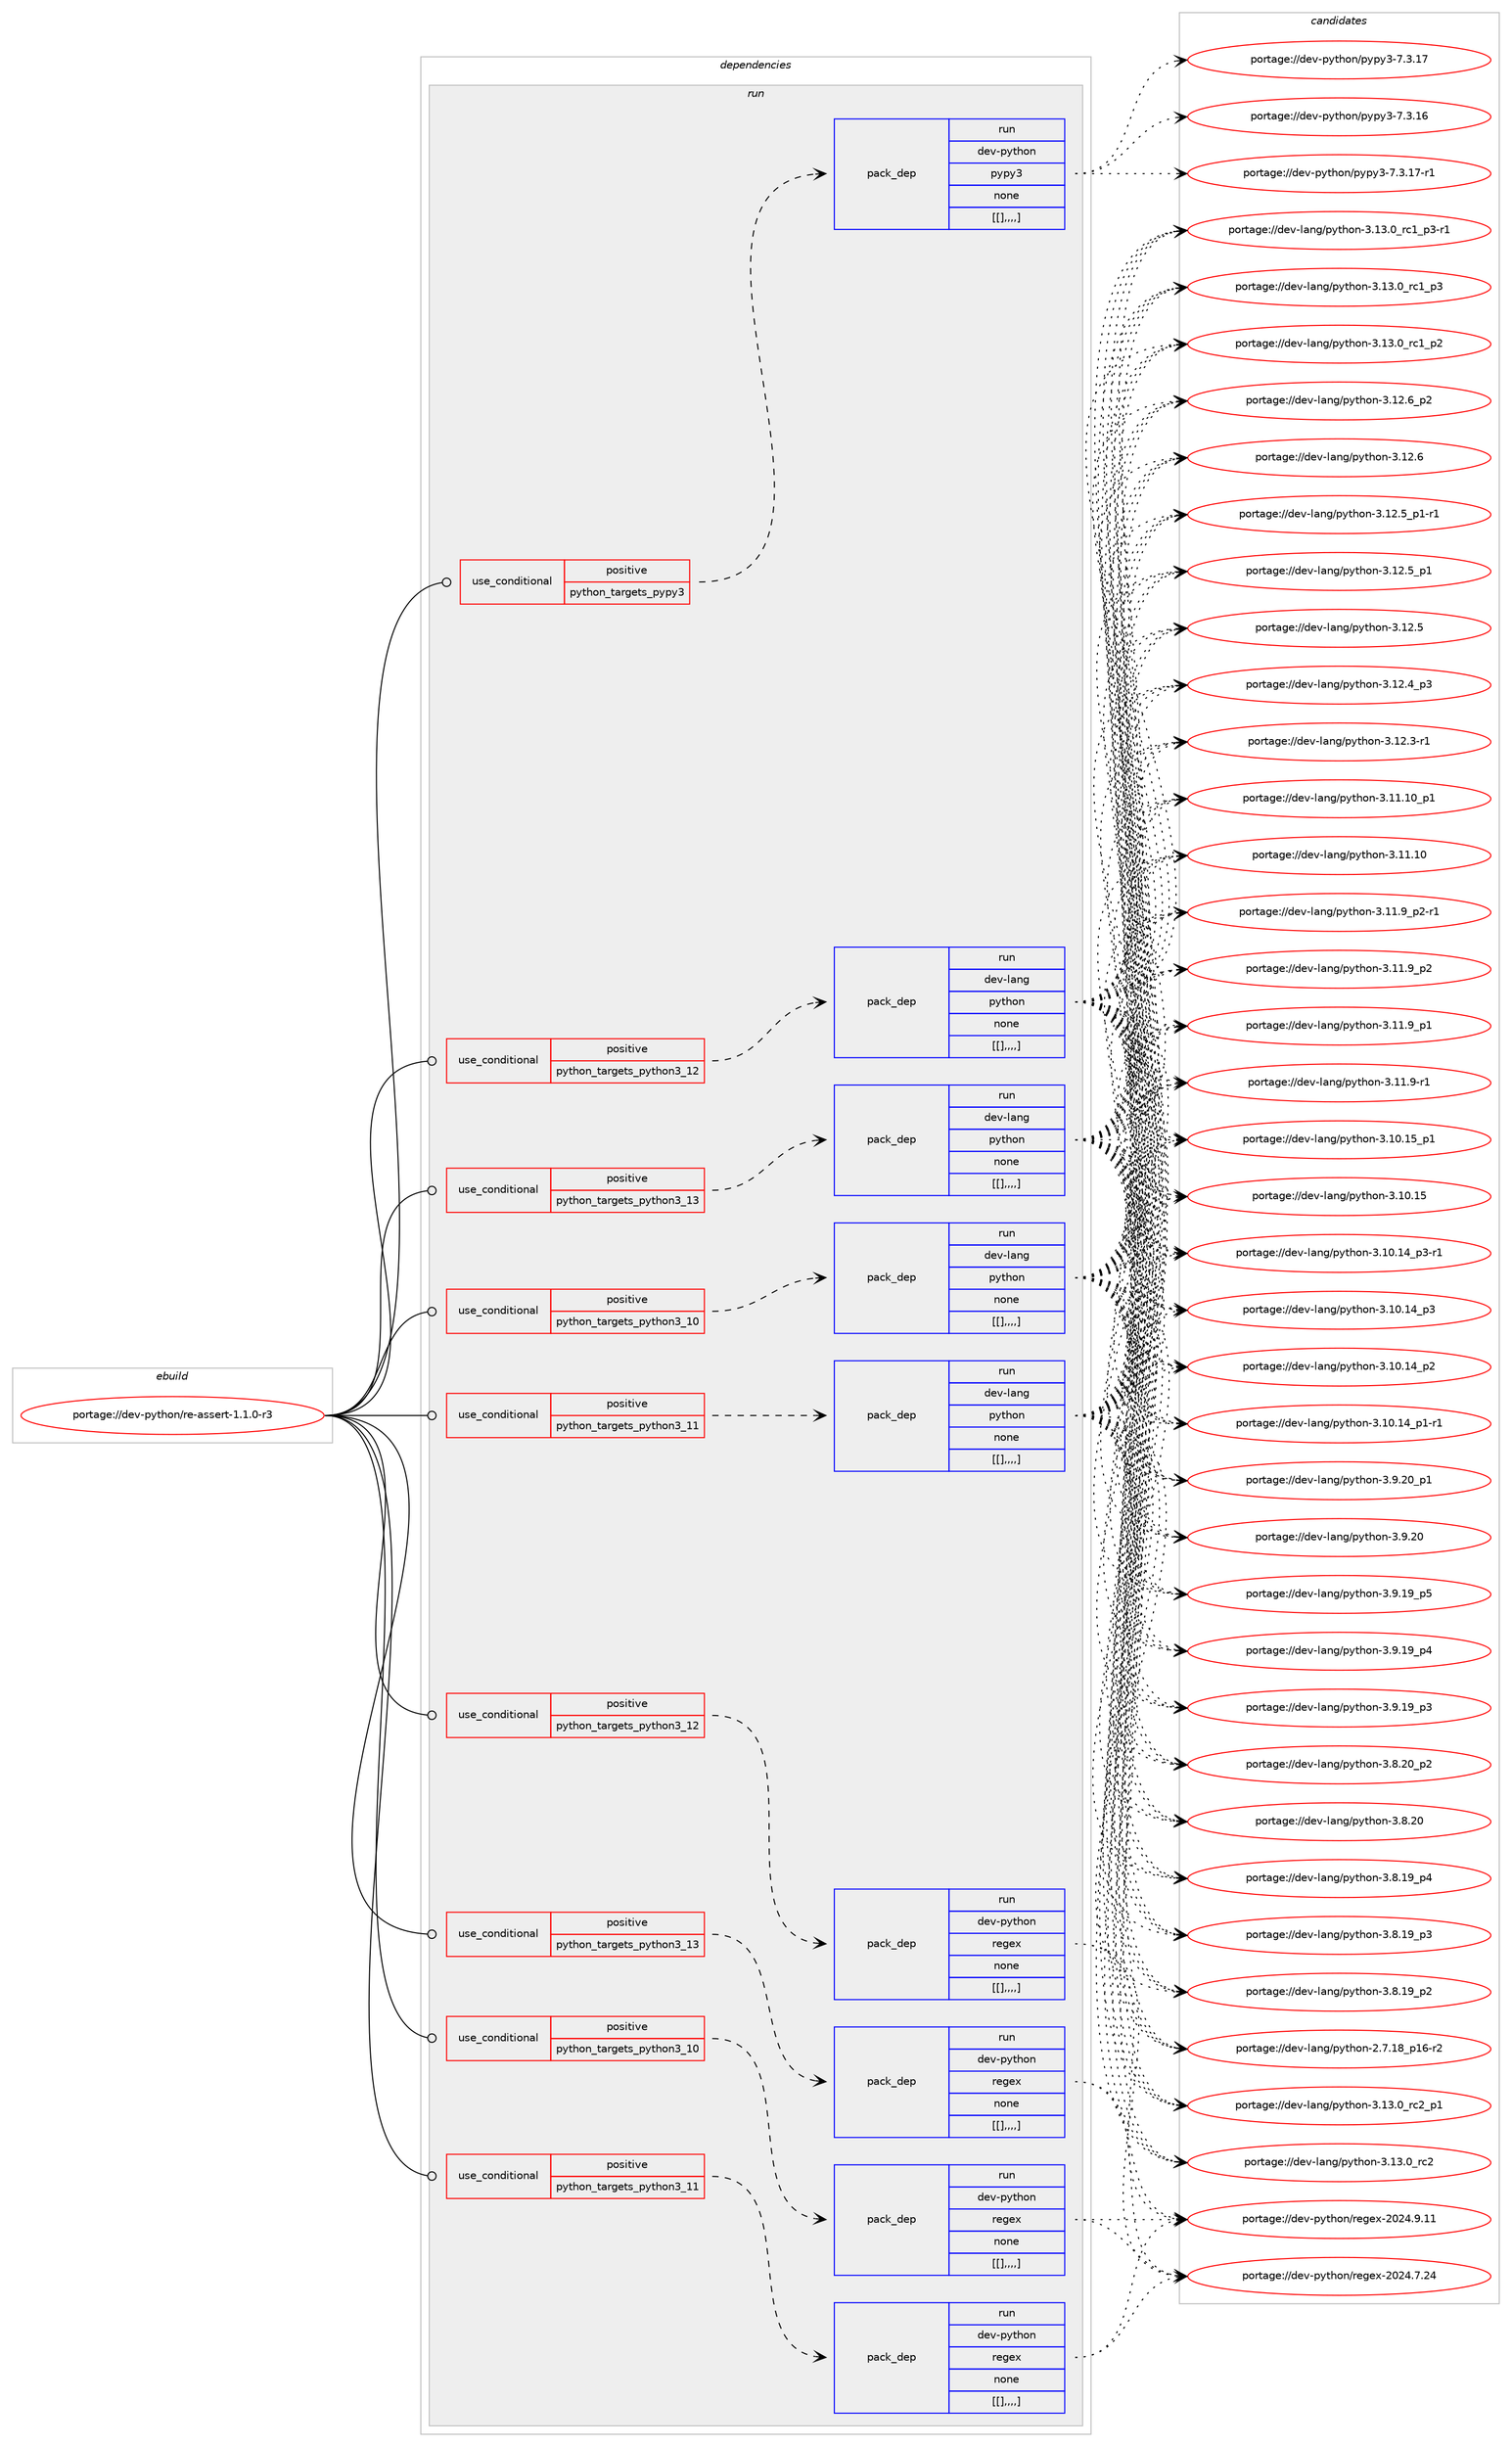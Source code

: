 digraph prolog {

# *************
# Graph options
# *************

newrank=true;
concentrate=true;
compound=true;
graph [rankdir=LR,fontname=Helvetica,fontsize=10,ranksep=1.5];#, ranksep=2.5, nodesep=0.2];
edge  [arrowhead=vee];
node  [fontname=Helvetica,fontsize=10];

# **********
# The ebuild
# **********

subgraph cluster_leftcol {
color=gray;
label=<<i>ebuild</i>>;
id [label="portage://dev-python/re-assert-1.1.0-r3", color=red, width=4, href="../dev-python/re-assert-1.1.0-r3.svg"];
}

# ****************
# The dependencies
# ****************

subgraph cluster_midcol {
color=gray;
label=<<i>dependencies</i>>;
subgraph cluster_compile {
fillcolor="#eeeeee";
style=filled;
label=<<i>compile</i>>;
}
subgraph cluster_compileandrun {
fillcolor="#eeeeee";
style=filled;
label=<<i>compile and run</i>>;
}
subgraph cluster_run {
fillcolor="#eeeeee";
style=filled;
label=<<i>run</i>>;
subgraph cond40530 {
dependency164760 [label=<<TABLE BORDER="0" CELLBORDER="1" CELLSPACING="0" CELLPADDING="4"><TR><TD ROWSPAN="3" CELLPADDING="10">use_conditional</TD></TR><TR><TD>positive</TD></TR><TR><TD>python_targets_pypy3</TD></TR></TABLE>>, shape=none, color=red];
subgraph pack122972 {
dependency164761 [label=<<TABLE BORDER="0" CELLBORDER="1" CELLSPACING="0" CELLPADDING="4" WIDTH="220"><TR><TD ROWSPAN="6" CELLPADDING="30">pack_dep</TD></TR><TR><TD WIDTH="110">run</TD></TR><TR><TD>dev-python</TD></TR><TR><TD>pypy3</TD></TR><TR><TD>none</TD></TR><TR><TD>[[],,,,]</TD></TR></TABLE>>, shape=none, color=blue];
}
dependency164760:e -> dependency164761:w [weight=20,style="dashed",arrowhead="vee"];
}
id:e -> dependency164760:w [weight=20,style="solid",arrowhead="odot"];
subgraph cond40531 {
dependency164762 [label=<<TABLE BORDER="0" CELLBORDER="1" CELLSPACING="0" CELLPADDING="4"><TR><TD ROWSPAN="3" CELLPADDING="10">use_conditional</TD></TR><TR><TD>positive</TD></TR><TR><TD>python_targets_python3_10</TD></TR></TABLE>>, shape=none, color=red];
subgraph pack122973 {
dependency164763 [label=<<TABLE BORDER="0" CELLBORDER="1" CELLSPACING="0" CELLPADDING="4" WIDTH="220"><TR><TD ROWSPAN="6" CELLPADDING="30">pack_dep</TD></TR><TR><TD WIDTH="110">run</TD></TR><TR><TD>dev-lang</TD></TR><TR><TD>python</TD></TR><TR><TD>none</TD></TR><TR><TD>[[],,,,]</TD></TR></TABLE>>, shape=none, color=blue];
}
dependency164762:e -> dependency164763:w [weight=20,style="dashed",arrowhead="vee"];
}
id:e -> dependency164762:w [weight=20,style="solid",arrowhead="odot"];
subgraph cond40532 {
dependency164764 [label=<<TABLE BORDER="0" CELLBORDER="1" CELLSPACING="0" CELLPADDING="4"><TR><TD ROWSPAN="3" CELLPADDING="10">use_conditional</TD></TR><TR><TD>positive</TD></TR><TR><TD>python_targets_python3_10</TD></TR></TABLE>>, shape=none, color=red];
subgraph pack122974 {
dependency164765 [label=<<TABLE BORDER="0" CELLBORDER="1" CELLSPACING="0" CELLPADDING="4" WIDTH="220"><TR><TD ROWSPAN="6" CELLPADDING="30">pack_dep</TD></TR><TR><TD WIDTH="110">run</TD></TR><TR><TD>dev-python</TD></TR><TR><TD>regex</TD></TR><TR><TD>none</TD></TR><TR><TD>[[],,,,]</TD></TR></TABLE>>, shape=none, color=blue];
}
dependency164764:e -> dependency164765:w [weight=20,style="dashed",arrowhead="vee"];
}
id:e -> dependency164764:w [weight=20,style="solid",arrowhead="odot"];
subgraph cond40533 {
dependency164766 [label=<<TABLE BORDER="0" CELLBORDER="1" CELLSPACING="0" CELLPADDING="4"><TR><TD ROWSPAN="3" CELLPADDING="10">use_conditional</TD></TR><TR><TD>positive</TD></TR><TR><TD>python_targets_python3_11</TD></TR></TABLE>>, shape=none, color=red];
subgraph pack122975 {
dependency164767 [label=<<TABLE BORDER="0" CELLBORDER="1" CELLSPACING="0" CELLPADDING="4" WIDTH="220"><TR><TD ROWSPAN="6" CELLPADDING="30">pack_dep</TD></TR><TR><TD WIDTH="110">run</TD></TR><TR><TD>dev-lang</TD></TR><TR><TD>python</TD></TR><TR><TD>none</TD></TR><TR><TD>[[],,,,]</TD></TR></TABLE>>, shape=none, color=blue];
}
dependency164766:e -> dependency164767:w [weight=20,style="dashed",arrowhead="vee"];
}
id:e -> dependency164766:w [weight=20,style="solid",arrowhead="odot"];
subgraph cond40534 {
dependency164768 [label=<<TABLE BORDER="0" CELLBORDER="1" CELLSPACING="0" CELLPADDING="4"><TR><TD ROWSPAN="3" CELLPADDING="10">use_conditional</TD></TR><TR><TD>positive</TD></TR><TR><TD>python_targets_python3_11</TD></TR></TABLE>>, shape=none, color=red];
subgraph pack122976 {
dependency164769 [label=<<TABLE BORDER="0" CELLBORDER="1" CELLSPACING="0" CELLPADDING="4" WIDTH="220"><TR><TD ROWSPAN="6" CELLPADDING="30">pack_dep</TD></TR><TR><TD WIDTH="110">run</TD></TR><TR><TD>dev-python</TD></TR><TR><TD>regex</TD></TR><TR><TD>none</TD></TR><TR><TD>[[],,,,]</TD></TR></TABLE>>, shape=none, color=blue];
}
dependency164768:e -> dependency164769:w [weight=20,style="dashed",arrowhead="vee"];
}
id:e -> dependency164768:w [weight=20,style="solid",arrowhead="odot"];
subgraph cond40535 {
dependency164770 [label=<<TABLE BORDER="0" CELLBORDER="1" CELLSPACING="0" CELLPADDING="4"><TR><TD ROWSPAN="3" CELLPADDING="10">use_conditional</TD></TR><TR><TD>positive</TD></TR><TR><TD>python_targets_python3_12</TD></TR></TABLE>>, shape=none, color=red];
subgraph pack122977 {
dependency164771 [label=<<TABLE BORDER="0" CELLBORDER="1" CELLSPACING="0" CELLPADDING="4" WIDTH="220"><TR><TD ROWSPAN="6" CELLPADDING="30">pack_dep</TD></TR><TR><TD WIDTH="110">run</TD></TR><TR><TD>dev-lang</TD></TR><TR><TD>python</TD></TR><TR><TD>none</TD></TR><TR><TD>[[],,,,]</TD></TR></TABLE>>, shape=none, color=blue];
}
dependency164770:e -> dependency164771:w [weight=20,style="dashed",arrowhead="vee"];
}
id:e -> dependency164770:w [weight=20,style="solid",arrowhead="odot"];
subgraph cond40536 {
dependency164772 [label=<<TABLE BORDER="0" CELLBORDER="1" CELLSPACING="0" CELLPADDING="4"><TR><TD ROWSPAN="3" CELLPADDING="10">use_conditional</TD></TR><TR><TD>positive</TD></TR><TR><TD>python_targets_python3_12</TD></TR></TABLE>>, shape=none, color=red];
subgraph pack122978 {
dependency164773 [label=<<TABLE BORDER="0" CELLBORDER="1" CELLSPACING="0" CELLPADDING="4" WIDTH="220"><TR><TD ROWSPAN="6" CELLPADDING="30">pack_dep</TD></TR><TR><TD WIDTH="110">run</TD></TR><TR><TD>dev-python</TD></TR><TR><TD>regex</TD></TR><TR><TD>none</TD></TR><TR><TD>[[],,,,]</TD></TR></TABLE>>, shape=none, color=blue];
}
dependency164772:e -> dependency164773:w [weight=20,style="dashed",arrowhead="vee"];
}
id:e -> dependency164772:w [weight=20,style="solid",arrowhead="odot"];
subgraph cond40537 {
dependency164774 [label=<<TABLE BORDER="0" CELLBORDER="1" CELLSPACING="0" CELLPADDING="4"><TR><TD ROWSPAN="3" CELLPADDING="10">use_conditional</TD></TR><TR><TD>positive</TD></TR><TR><TD>python_targets_python3_13</TD></TR></TABLE>>, shape=none, color=red];
subgraph pack122979 {
dependency164775 [label=<<TABLE BORDER="0" CELLBORDER="1" CELLSPACING="0" CELLPADDING="4" WIDTH="220"><TR><TD ROWSPAN="6" CELLPADDING="30">pack_dep</TD></TR><TR><TD WIDTH="110">run</TD></TR><TR><TD>dev-lang</TD></TR><TR><TD>python</TD></TR><TR><TD>none</TD></TR><TR><TD>[[],,,,]</TD></TR></TABLE>>, shape=none, color=blue];
}
dependency164774:e -> dependency164775:w [weight=20,style="dashed",arrowhead="vee"];
}
id:e -> dependency164774:w [weight=20,style="solid",arrowhead="odot"];
subgraph cond40538 {
dependency164776 [label=<<TABLE BORDER="0" CELLBORDER="1" CELLSPACING="0" CELLPADDING="4"><TR><TD ROWSPAN="3" CELLPADDING="10">use_conditional</TD></TR><TR><TD>positive</TD></TR><TR><TD>python_targets_python3_13</TD></TR></TABLE>>, shape=none, color=red];
subgraph pack122980 {
dependency164777 [label=<<TABLE BORDER="0" CELLBORDER="1" CELLSPACING="0" CELLPADDING="4" WIDTH="220"><TR><TD ROWSPAN="6" CELLPADDING="30">pack_dep</TD></TR><TR><TD WIDTH="110">run</TD></TR><TR><TD>dev-python</TD></TR><TR><TD>regex</TD></TR><TR><TD>none</TD></TR><TR><TD>[[],,,,]</TD></TR></TABLE>>, shape=none, color=blue];
}
dependency164776:e -> dependency164777:w [weight=20,style="dashed",arrowhead="vee"];
}
id:e -> dependency164776:w [weight=20,style="solid",arrowhead="odot"];
}
}

# **************
# The candidates
# **************

subgraph cluster_choices {
rank=same;
color=gray;
label=<<i>candidates</i>>;

subgraph choice122972 {
color=black;
nodesep=1;
choice100101118451121211161041111104711212111212151455546514649554511449 [label="portage://dev-python/pypy3-7.3.17-r1", color=red, width=4,href="../dev-python/pypy3-7.3.17-r1.svg"];
choice10010111845112121116104111110471121211121215145554651464955 [label="portage://dev-python/pypy3-7.3.17", color=red, width=4,href="../dev-python/pypy3-7.3.17.svg"];
choice10010111845112121116104111110471121211121215145554651464954 [label="portage://dev-python/pypy3-7.3.16", color=red, width=4,href="../dev-python/pypy3-7.3.16.svg"];
dependency164761:e -> choice100101118451121211161041111104711212111212151455546514649554511449:w [style=dotted,weight="100"];
dependency164761:e -> choice10010111845112121116104111110471121211121215145554651464955:w [style=dotted,weight="100"];
dependency164761:e -> choice10010111845112121116104111110471121211121215145554651464954:w [style=dotted,weight="100"];
}
subgraph choice122973 {
color=black;
nodesep=1;
choice100101118451089711010347112121116104111110455146495146489511499509511249 [label="portage://dev-lang/python-3.13.0_rc2_p1", color=red, width=4,href="../dev-lang/python-3.13.0_rc2_p1.svg"];
choice10010111845108971101034711212111610411111045514649514648951149950 [label="portage://dev-lang/python-3.13.0_rc2", color=red, width=4,href="../dev-lang/python-3.13.0_rc2.svg"];
choice1001011184510897110103471121211161041111104551464951464895114994995112514511449 [label="portage://dev-lang/python-3.13.0_rc1_p3-r1", color=red, width=4,href="../dev-lang/python-3.13.0_rc1_p3-r1.svg"];
choice100101118451089711010347112121116104111110455146495146489511499499511251 [label="portage://dev-lang/python-3.13.0_rc1_p3", color=red, width=4,href="../dev-lang/python-3.13.0_rc1_p3.svg"];
choice100101118451089711010347112121116104111110455146495146489511499499511250 [label="portage://dev-lang/python-3.13.0_rc1_p2", color=red, width=4,href="../dev-lang/python-3.13.0_rc1_p2.svg"];
choice100101118451089711010347112121116104111110455146495046549511250 [label="portage://dev-lang/python-3.12.6_p2", color=red, width=4,href="../dev-lang/python-3.12.6_p2.svg"];
choice10010111845108971101034711212111610411111045514649504654 [label="portage://dev-lang/python-3.12.6", color=red, width=4,href="../dev-lang/python-3.12.6.svg"];
choice1001011184510897110103471121211161041111104551464950465395112494511449 [label="portage://dev-lang/python-3.12.5_p1-r1", color=red, width=4,href="../dev-lang/python-3.12.5_p1-r1.svg"];
choice100101118451089711010347112121116104111110455146495046539511249 [label="portage://dev-lang/python-3.12.5_p1", color=red, width=4,href="../dev-lang/python-3.12.5_p1.svg"];
choice10010111845108971101034711212111610411111045514649504653 [label="portage://dev-lang/python-3.12.5", color=red, width=4,href="../dev-lang/python-3.12.5.svg"];
choice100101118451089711010347112121116104111110455146495046529511251 [label="portage://dev-lang/python-3.12.4_p3", color=red, width=4,href="../dev-lang/python-3.12.4_p3.svg"];
choice100101118451089711010347112121116104111110455146495046514511449 [label="portage://dev-lang/python-3.12.3-r1", color=red, width=4,href="../dev-lang/python-3.12.3-r1.svg"];
choice10010111845108971101034711212111610411111045514649494649489511249 [label="portage://dev-lang/python-3.11.10_p1", color=red, width=4,href="../dev-lang/python-3.11.10_p1.svg"];
choice1001011184510897110103471121211161041111104551464949464948 [label="portage://dev-lang/python-3.11.10", color=red, width=4,href="../dev-lang/python-3.11.10.svg"];
choice1001011184510897110103471121211161041111104551464949465795112504511449 [label="portage://dev-lang/python-3.11.9_p2-r1", color=red, width=4,href="../dev-lang/python-3.11.9_p2-r1.svg"];
choice100101118451089711010347112121116104111110455146494946579511250 [label="portage://dev-lang/python-3.11.9_p2", color=red, width=4,href="../dev-lang/python-3.11.9_p2.svg"];
choice100101118451089711010347112121116104111110455146494946579511249 [label="portage://dev-lang/python-3.11.9_p1", color=red, width=4,href="../dev-lang/python-3.11.9_p1.svg"];
choice100101118451089711010347112121116104111110455146494946574511449 [label="portage://dev-lang/python-3.11.9-r1", color=red, width=4,href="../dev-lang/python-3.11.9-r1.svg"];
choice10010111845108971101034711212111610411111045514649484649539511249 [label="portage://dev-lang/python-3.10.15_p1", color=red, width=4,href="../dev-lang/python-3.10.15_p1.svg"];
choice1001011184510897110103471121211161041111104551464948464953 [label="portage://dev-lang/python-3.10.15", color=red, width=4,href="../dev-lang/python-3.10.15.svg"];
choice100101118451089711010347112121116104111110455146494846495295112514511449 [label="portage://dev-lang/python-3.10.14_p3-r1", color=red, width=4,href="../dev-lang/python-3.10.14_p3-r1.svg"];
choice10010111845108971101034711212111610411111045514649484649529511251 [label="portage://dev-lang/python-3.10.14_p3", color=red, width=4,href="../dev-lang/python-3.10.14_p3.svg"];
choice10010111845108971101034711212111610411111045514649484649529511250 [label="portage://dev-lang/python-3.10.14_p2", color=red, width=4,href="../dev-lang/python-3.10.14_p2.svg"];
choice100101118451089711010347112121116104111110455146494846495295112494511449 [label="portage://dev-lang/python-3.10.14_p1-r1", color=red, width=4,href="../dev-lang/python-3.10.14_p1-r1.svg"];
choice100101118451089711010347112121116104111110455146574650489511249 [label="portage://dev-lang/python-3.9.20_p1", color=red, width=4,href="../dev-lang/python-3.9.20_p1.svg"];
choice10010111845108971101034711212111610411111045514657465048 [label="portage://dev-lang/python-3.9.20", color=red, width=4,href="../dev-lang/python-3.9.20.svg"];
choice100101118451089711010347112121116104111110455146574649579511253 [label="portage://dev-lang/python-3.9.19_p5", color=red, width=4,href="../dev-lang/python-3.9.19_p5.svg"];
choice100101118451089711010347112121116104111110455146574649579511252 [label="portage://dev-lang/python-3.9.19_p4", color=red, width=4,href="../dev-lang/python-3.9.19_p4.svg"];
choice100101118451089711010347112121116104111110455146574649579511251 [label="portage://dev-lang/python-3.9.19_p3", color=red, width=4,href="../dev-lang/python-3.9.19_p3.svg"];
choice100101118451089711010347112121116104111110455146564650489511250 [label="portage://dev-lang/python-3.8.20_p2", color=red, width=4,href="../dev-lang/python-3.8.20_p2.svg"];
choice10010111845108971101034711212111610411111045514656465048 [label="portage://dev-lang/python-3.8.20", color=red, width=4,href="../dev-lang/python-3.8.20.svg"];
choice100101118451089711010347112121116104111110455146564649579511252 [label="portage://dev-lang/python-3.8.19_p4", color=red, width=4,href="../dev-lang/python-3.8.19_p4.svg"];
choice100101118451089711010347112121116104111110455146564649579511251 [label="portage://dev-lang/python-3.8.19_p3", color=red, width=4,href="../dev-lang/python-3.8.19_p3.svg"];
choice100101118451089711010347112121116104111110455146564649579511250 [label="portage://dev-lang/python-3.8.19_p2", color=red, width=4,href="../dev-lang/python-3.8.19_p2.svg"];
choice100101118451089711010347112121116104111110455046554649569511249544511450 [label="portage://dev-lang/python-2.7.18_p16-r2", color=red, width=4,href="../dev-lang/python-2.7.18_p16-r2.svg"];
dependency164763:e -> choice100101118451089711010347112121116104111110455146495146489511499509511249:w [style=dotted,weight="100"];
dependency164763:e -> choice10010111845108971101034711212111610411111045514649514648951149950:w [style=dotted,weight="100"];
dependency164763:e -> choice1001011184510897110103471121211161041111104551464951464895114994995112514511449:w [style=dotted,weight="100"];
dependency164763:e -> choice100101118451089711010347112121116104111110455146495146489511499499511251:w [style=dotted,weight="100"];
dependency164763:e -> choice100101118451089711010347112121116104111110455146495146489511499499511250:w [style=dotted,weight="100"];
dependency164763:e -> choice100101118451089711010347112121116104111110455146495046549511250:w [style=dotted,weight="100"];
dependency164763:e -> choice10010111845108971101034711212111610411111045514649504654:w [style=dotted,weight="100"];
dependency164763:e -> choice1001011184510897110103471121211161041111104551464950465395112494511449:w [style=dotted,weight="100"];
dependency164763:e -> choice100101118451089711010347112121116104111110455146495046539511249:w [style=dotted,weight="100"];
dependency164763:e -> choice10010111845108971101034711212111610411111045514649504653:w [style=dotted,weight="100"];
dependency164763:e -> choice100101118451089711010347112121116104111110455146495046529511251:w [style=dotted,weight="100"];
dependency164763:e -> choice100101118451089711010347112121116104111110455146495046514511449:w [style=dotted,weight="100"];
dependency164763:e -> choice10010111845108971101034711212111610411111045514649494649489511249:w [style=dotted,weight="100"];
dependency164763:e -> choice1001011184510897110103471121211161041111104551464949464948:w [style=dotted,weight="100"];
dependency164763:e -> choice1001011184510897110103471121211161041111104551464949465795112504511449:w [style=dotted,weight="100"];
dependency164763:e -> choice100101118451089711010347112121116104111110455146494946579511250:w [style=dotted,weight="100"];
dependency164763:e -> choice100101118451089711010347112121116104111110455146494946579511249:w [style=dotted,weight="100"];
dependency164763:e -> choice100101118451089711010347112121116104111110455146494946574511449:w [style=dotted,weight="100"];
dependency164763:e -> choice10010111845108971101034711212111610411111045514649484649539511249:w [style=dotted,weight="100"];
dependency164763:e -> choice1001011184510897110103471121211161041111104551464948464953:w [style=dotted,weight="100"];
dependency164763:e -> choice100101118451089711010347112121116104111110455146494846495295112514511449:w [style=dotted,weight="100"];
dependency164763:e -> choice10010111845108971101034711212111610411111045514649484649529511251:w [style=dotted,weight="100"];
dependency164763:e -> choice10010111845108971101034711212111610411111045514649484649529511250:w [style=dotted,weight="100"];
dependency164763:e -> choice100101118451089711010347112121116104111110455146494846495295112494511449:w [style=dotted,weight="100"];
dependency164763:e -> choice100101118451089711010347112121116104111110455146574650489511249:w [style=dotted,weight="100"];
dependency164763:e -> choice10010111845108971101034711212111610411111045514657465048:w [style=dotted,weight="100"];
dependency164763:e -> choice100101118451089711010347112121116104111110455146574649579511253:w [style=dotted,weight="100"];
dependency164763:e -> choice100101118451089711010347112121116104111110455146574649579511252:w [style=dotted,weight="100"];
dependency164763:e -> choice100101118451089711010347112121116104111110455146574649579511251:w [style=dotted,weight="100"];
dependency164763:e -> choice100101118451089711010347112121116104111110455146564650489511250:w [style=dotted,weight="100"];
dependency164763:e -> choice10010111845108971101034711212111610411111045514656465048:w [style=dotted,weight="100"];
dependency164763:e -> choice100101118451089711010347112121116104111110455146564649579511252:w [style=dotted,weight="100"];
dependency164763:e -> choice100101118451089711010347112121116104111110455146564649579511251:w [style=dotted,weight="100"];
dependency164763:e -> choice100101118451089711010347112121116104111110455146564649579511250:w [style=dotted,weight="100"];
dependency164763:e -> choice100101118451089711010347112121116104111110455046554649569511249544511450:w [style=dotted,weight="100"];
}
subgraph choice122974 {
color=black;
nodesep=1;
choice100101118451121211161041111104711410110310112045504850524657464949 [label="portage://dev-python/regex-2024.9.11", color=red, width=4,href="../dev-python/regex-2024.9.11.svg"];
choice100101118451121211161041111104711410110310112045504850524655465052 [label="portage://dev-python/regex-2024.7.24", color=red, width=4,href="../dev-python/regex-2024.7.24.svg"];
dependency164765:e -> choice100101118451121211161041111104711410110310112045504850524657464949:w [style=dotted,weight="100"];
dependency164765:e -> choice100101118451121211161041111104711410110310112045504850524655465052:w [style=dotted,weight="100"];
}
subgraph choice122975 {
color=black;
nodesep=1;
choice100101118451089711010347112121116104111110455146495146489511499509511249 [label="portage://dev-lang/python-3.13.0_rc2_p1", color=red, width=4,href="../dev-lang/python-3.13.0_rc2_p1.svg"];
choice10010111845108971101034711212111610411111045514649514648951149950 [label="portage://dev-lang/python-3.13.0_rc2", color=red, width=4,href="../dev-lang/python-3.13.0_rc2.svg"];
choice1001011184510897110103471121211161041111104551464951464895114994995112514511449 [label="portage://dev-lang/python-3.13.0_rc1_p3-r1", color=red, width=4,href="../dev-lang/python-3.13.0_rc1_p3-r1.svg"];
choice100101118451089711010347112121116104111110455146495146489511499499511251 [label="portage://dev-lang/python-3.13.0_rc1_p3", color=red, width=4,href="../dev-lang/python-3.13.0_rc1_p3.svg"];
choice100101118451089711010347112121116104111110455146495146489511499499511250 [label="portage://dev-lang/python-3.13.0_rc1_p2", color=red, width=4,href="../dev-lang/python-3.13.0_rc1_p2.svg"];
choice100101118451089711010347112121116104111110455146495046549511250 [label="portage://dev-lang/python-3.12.6_p2", color=red, width=4,href="../dev-lang/python-3.12.6_p2.svg"];
choice10010111845108971101034711212111610411111045514649504654 [label="portage://dev-lang/python-3.12.6", color=red, width=4,href="../dev-lang/python-3.12.6.svg"];
choice1001011184510897110103471121211161041111104551464950465395112494511449 [label="portage://dev-lang/python-3.12.5_p1-r1", color=red, width=4,href="../dev-lang/python-3.12.5_p1-r1.svg"];
choice100101118451089711010347112121116104111110455146495046539511249 [label="portage://dev-lang/python-3.12.5_p1", color=red, width=4,href="../dev-lang/python-3.12.5_p1.svg"];
choice10010111845108971101034711212111610411111045514649504653 [label="portage://dev-lang/python-3.12.5", color=red, width=4,href="../dev-lang/python-3.12.5.svg"];
choice100101118451089711010347112121116104111110455146495046529511251 [label="portage://dev-lang/python-3.12.4_p3", color=red, width=4,href="../dev-lang/python-3.12.4_p3.svg"];
choice100101118451089711010347112121116104111110455146495046514511449 [label="portage://dev-lang/python-3.12.3-r1", color=red, width=4,href="../dev-lang/python-3.12.3-r1.svg"];
choice10010111845108971101034711212111610411111045514649494649489511249 [label="portage://dev-lang/python-3.11.10_p1", color=red, width=4,href="../dev-lang/python-3.11.10_p1.svg"];
choice1001011184510897110103471121211161041111104551464949464948 [label="portage://dev-lang/python-3.11.10", color=red, width=4,href="../dev-lang/python-3.11.10.svg"];
choice1001011184510897110103471121211161041111104551464949465795112504511449 [label="portage://dev-lang/python-3.11.9_p2-r1", color=red, width=4,href="../dev-lang/python-3.11.9_p2-r1.svg"];
choice100101118451089711010347112121116104111110455146494946579511250 [label="portage://dev-lang/python-3.11.9_p2", color=red, width=4,href="../dev-lang/python-3.11.9_p2.svg"];
choice100101118451089711010347112121116104111110455146494946579511249 [label="portage://dev-lang/python-3.11.9_p1", color=red, width=4,href="../dev-lang/python-3.11.9_p1.svg"];
choice100101118451089711010347112121116104111110455146494946574511449 [label="portage://dev-lang/python-3.11.9-r1", color=red, width=4,href="../dev-lang/python-3.11.9-r1.svg"];
choice10010111845108971101034711212111610411111045514649484649539511249 [label="portage://dev-lang/python-3.10.15_p1", color=red, width=4,href="../dev-lang/python-3.10.15_p1.svg"];
choice1001011184510897110103471121211161041111104551464948464953 [label="portage://dev-lang/python-3.10.15", color=red, width=4,href="../dev-lang/python-3.10.15.svg"];
choice100101118451089711010347112121116104111110455146494846495295112514511449 [label="portage://dev-lang/python-3.10.14_p3-r1", color=red, width=4,href="../dev-lang/python-3.10.14_p3-r1.svg"];
choice10010111845108971101034711212111610411111045514649484649529511251 [label="portage://dev-lang/python-3.10.14_p3", color=red, width=4,href="../dev-lang/python-3.10.14_p3.svg"];
choice10010111845108971101034711212111610411111045514649484649529511250 [label="portage://dev-lang/python-3.10.14_p2", color=red, width=4,href="../dev-lang/python-3.10.14_p2.svg"];
choice100101118451089711010347112121116104111110455146494846495295112494511449 [label="portage://dev-lang/python-3.10.14_p1-r1", color=red, width=4,href="../dev-lang/python-3.10.14_p1-r1.svg"];
choice100101118451089711010347112121116104111110455146574650489511249 [label="portage://dev-lang/python-3.9.20_p1", color=red, width=4,href="../dev-lang/python-3.9.20_p1.svg"];
choice10010111845108971101034711212111610411111045514657465048 [label="portage://dev-lang/python-3.9.20", color=red, width=4,href="../dev-lang/python-3.9.20.svg"];
choice100101118451089711010347112121116104111110455146574649579511253 [label="portage://dev-lang/python-3.9.19_p5", color=red, width=4,href="../dev-lang/python-3.9.19_p5.svg"];
choice100101118451089711010347112121116104111110455146574649579511252 [label="portage://dev-lang/python-3.9.19_p4", color=red, width=4,href="../dev-lang/python-3.9.19_p4.svg"];
choice100101118451089711010347112121116104111110455146574649579511251 [label="portage://dev-lang/python-3.9.19_p3", color=red, width=4,href="../dev-lang/python-3.9.19_p3.svg"];
choice100101118451089711010347112121116104111110455146564650489511250 [label="portage://dev-lang/python-3.8.20_p2", color=red, width=4,href="../dev-lang/python-3.8.20_p2.svg"];
choice10010111845108971101034711212111610411111045514656465048 [label="portage://dev-lang/python-3.8.20", color=red, width=4,href="../dev-lang/python-3.8.20.svg"];
choice100101118451089711010347112121116104111110455146564649579511252 [label="portage://dev-lang/python-3.8.19_p4", color=red, width=4,href="../dev-lang/python-3.8.19_p4.svg"];
choice100101118451089711010347112121116104111110455146564649579511251 [label="portage://dev-lang/python-3.8.19_p3", color=red, width=4,href="../dev-lang/python-3.8.19_p3.svg"];
choice100101118451089711010347112121116104111110455146564649579511250 [label="portage://dev-lang/python-3.8.19_p2", color=red, width=4,href="../dev-lang/python-3.8.19_p2.svg"];
choice100101118451089711010347112121116104111110455046554649569511249544511450 [label="portage://dev-lang/python-2.7.18_p16-r2", color=red, width=4,href="../dev-lang/python-2.7.18_p16-r2.svg"];
dependency164767:e -> choice100101118451089711010347112121116104111110455146495146489511499509511249:w [style=dotted,weight="100"];
dependency164767:e -> choice10010111845108971101034711212111610411111045514649514648951149950:w [style=dotted,weight="100"];
dependency164767:e -> choice1001011184510897110103471121211161041111104551464951464895114994995112514511449:w [style=dotted,weight="100"];
dependency164767:e -> choice100101118451089711010347112121116104111110455146495146489511499499511251:w [style=dotted,weight="100"];
dependency164767:e -> choice100101118451089711010347112121116104111110455146495146489511499499511250:w [style=dotted,weight="100"];
dependency164767:e -> choice100101118451089711010347112121116104111110455146495046549511250:w [style=dotted,weight="100"];
dependency164767:e -> choice10010111845108971101034711212111610411111045514649504654:w [style=dotted,weight="100"];
dependency164767:e -> choice1001011184510897110103471121211161041111104551464950465395112494511449:w [style=dotted,weight="100"];
dependency164767:e -> choice100101118451089711010347112121116104111110455146495046539511249:w [style=dotted,weight="100"];
dependency164767:e -> choice10010111845108971101034711212111610411111045514649504653:w [style=dotted,weight="100"];
dependency164767:e -> choice100101118451089711010347112121116104111110455146495046529511251:w [style=dotted,weight="100"];
dependency164767:e -> choice100101118451089711010347112121116104111110455146495046514511449:w [style=dotted,weight="100"];
dependency164767:e -> choice10010111845108971101034711212111610411111045514649494649489511249:w [style=dotted,weight="100"];
dependency164767:e -> choice1001011184510897110103471121211161041111104551464949464948:w [style=dotted,weight="100"];
dependency164767:e -> choice1001011184510897110103471121211161041111104551464949465795112504511449:w [style=dotted,weight="100"];
dependency164767:e -> choice100101118451089711010347112121116104111110455146494946579511250:w [style=dotted,weight="100"];
dependency164767:e -> choice100101118451089711010347112121116104111110455146494946579511249:w [style=dotted,weight="100"];
dependency164767:e -> choice100101118451089711010347112121116104111110455146494946574511449:w [style=dotted,weight="100"];
dependency164767:e -> choice10010111845108971101034711212111610411111045514649484649539511249:w [style=dotted,weight="100"];
dependency164767:e -> choice1001011184510897110103471121211161041111104551464948464953:w [style=dotted,weight="100"];
dependency164767:e -> choice100101118451089711010347112121116104111110455146494846495295112514511449:w [style=dotted,weight="100"];
dependency164767:e -> choice10010111845108971101034711212111610411111045514649484649529511251:w [style=dotted,weight="100"];
dependency164767:e -> choice10010111845108971101034711212111610411111045514649484649529511250:w [style=dotted,weight="100"];
dependency164767:e -> choice100101118451089711010347112121116104111110455146494846495295112494511449:w [style=dotted,weight="100"];
dependency164767:e -> choice100101118451089711010347112121116104111110455146574650489511249:w [style=dotted,weight="100"];
dependency164767:e -> choice10010111845108971101034711212111610411111045514657465048:w [style=dotted,weight="100"];
dependency164767:e -> choice100101118451089711010347112121116104111110455146574649579511253:w [style=dotted,weight="100"];
dependency164767:e -> choice100101118451089711010347112121116104111110455146574649579511252:w [style=dotted,weight="100"];
dependency164767:e -> choice100101118451089711010347112121116104111110455146574649579511251:w [style=dotted,weight="100"];
dependency164767:e -> choice100101118451089711010347112121116104111110455146564650489511250:w [style=dotted,weight="100"];
dependency164767:e -> choice10010111845108971101034711212111610411111045514656465048:w [style=dotted,weight="100"];
dependency164767:e -> choice100101118451089711010347112121116104111110455146564649579511252:w [style=dotted,weight="100"];
dependency164767:e -> choice100101118451089711010347112121116104111110455146564649579511251:w [style=dotted,weight="100"];
dependency164767:e -> choice100101118451089711010347112121116104111110455146564649579511250:w [style=dotted,weight="100"];
dependency164767:e -> choice100101118451089711010347112121116104111110455046554649569511249544511450:w [style=dotted,weight="100"];
}
subgraph choice122976 {
color=black;
nodesep=1;
choice100101118451121211161041111104711410110310112045504850524657464949 [label="portage://dev-python/regex-2024.9.11", color=red, width=4,href="../dev-python/regex-2024.9.11.svg"];
choice100101118451121211161041111104711410110310112045504850524655465052 [label="portage://dev-python/regex-2024.7.24", color=red, width=4,href="../dev-python/regex-2024.7.24.svg"];
dependency164769:e -> choice100101118451121211161041111104711410110310112045504850524657464949:w [style=dotted,weight="100"];
dependency164769:e -> choice100101118451121211161041111104711410110310112045504850524655465052:w [style=dotted,weight="100"];
}
subgraph choice122977 {
color=black;
nodesep=1;
choice100101118451089711010347112121116104111110455146495146489511499509511249 [label="portage://dev-lang/python-3.13.0_rc2_p1", color=red, width=4,href="../dev-lang/python-3.13.0_rc2_p1.svg"];
choice10010111845108971101034711212111610411111045514649514648951149950 [label="portage://dev-lang/python-3.13.0_rc2", color=red, width=4,href="../dev-lang/python-3.13.0_rc2.svg"];
choice1001011184510897110103471121211161041111104551464951464895114994995112514511449 [label="portage://dev-lang/python-3.13.0_rc1_p3-r1", color=red, width=4,href="../dev-lang/python-3.13.0_rc1_p3-r1.svg"];
choice100101118451089711010347112121116104111110455146495146489511499499511251 [label="portage://dev-lang/python-3.13.0_rc1_p3", color=red, width=4,href="../dev-lang/python-3.13.0_rc1_p3.svg"];
choice100101118451089711010347112121116104111110455146495146489511499499511250 [label="portage://dev-lang/python-3.13.0_rc1_p2", color=red, width=4,href="../dev-lang/python-3.13.0_rc1_p2.svg"];
choice100101118451089711010347112121116104111110455146495046549511250 [label="portage://dev-lang/python-3.12.6_p2", color=red, width=4,href="../dev-lang/python-3.12.6_p2.svg"];
choice10010111845108971101034711212111610411111045514649504654 [label="portage://dev-lang/python-3.12.6", color=red, width=4,href="../dev-lang/python-3.12.6.svg"];
choice1001011184510897110103471121211161041111104551464950465395112494511449 [label="portage://dev-lang/python-3.12.5_p1-r1", color=red, width=4,href="../dev-lang/python-3.12.5_p1-r1.svg"];
choice100101118451089711010347112121116104111110455146495046539511249 [label="portage://dev-lang/python-3.12.5_p1", color=red, width=4,href="../dev-lang/python-3.12.5_p1.svg"];
choice10010111845108971101034711212111610411111045514649504653 [label="portage://dev-lang/python-3.12.5", color=red, width=4,href="../dev-lang/python-3.12.5.svg"];
choice100101118451089711010347112121116104111110455146495046529511251 [label="portage://dev-lang/python-3.12.4_p3", color=red, width=4,href="../dev-lang/python-3.12.4_p3.svg"];
choice100101118451089711010347112121116104111110455146495046514511449 [label="portage://dev-lang/python-3.12.3-r1", color=red, width=4,href="../dev-lang/python-3.12.3-r1.svg"];
choice10010111845108971101034711212111610411111045514649494649489511249 [label="portage://dev-lang/python-3.11.10_p1", color=red, width=4,href="../dev-lang/python-3.11.10_p1.svg"];
choice1001011184510897110103471121211161041111104551464949464948 [label="portage://dev-lang/python-3.11.10", color=red, width=4,href="../dev-lang/python-3.11.10.svg"];
choice1001011184510897110103471121211161041111104551464949465795112504511449 [label="portage://dev-lang/python-3.11.9_p2-r1", color=red, width=4,href="../dev-lang/python-3.11.9_p2-r1.svg"];
choice100101118451089711010347112121116104111110455146494946579511250 [label="portage://dev-lang/python-3.11.9_p2", color=red, width=4,href="../dev-lang/python-3.11.9_p2.svg"];
choice100101118451089711010347112121116104111110455146494946579511249 [label="portage://dev-lang/python-3.11.9_p1", color=red, width=4,href="../dev-lang/python-3.11.9_p1.svg"];
choice100101118451089711010347112121116104111110455146494946574511449 [label="portage://dev-lang/python-3.11.9-r1", color=red, width=4,href="../dev-lang/python-3.11.9-r1.svg"];
choice10010111845108971101034711212111610411111045514649484649539511249 [label="portage://dev-lang/python-3.10.15_p1", color=red, width=4,href="../dev-lang/python-3.10.15_p1.svg"];
choice1001011184510897110103471121211161041111104551464948464953 [label="portage://dev-lang/python-3.10.15", color=red, width=4,href="../dev-lang/python-3.10.15.svg"];
choice100101118451089711010347112121116104111110455146494846495295112514511449 [label="portage://dev-lang/python-3.10.14_p3-r1", color=red, width=4,href="../dev-lang/python-3.10.14_p3-r1.svg"];
choice10010111845108971101034711212111610411111045514649484649529511251 [label="portage://dev-lang/python-3.10.14_p3", color=red, width=4,href="../dev-lang/python-3.10.14_p3.svg"];
choice10010111845108971101034711212111610411111045514649484649529511250 [label="portage://dev-lang/python-3.10.14_p2", color=red, width=4,href="../dev-lang/python-3.10.14_p2.svg"];
choice100101118451089711010347112121116104111110455146494846495295112494511449 [label="portage://dev-lang/python-3.10.14_p1-r1", color=red, width=4,href="../dev-lang/python-3.10.14_p1-r1.svg"];
choice100101118451089711010347112121116104111110455146574650489511249 [label="portage://dev-lang/python-3.9.20_p1", color=red, width=4,href="../dev-lang/python-3.9.20_p1.svg"];
choice10010111845108971101034711212111610411111045514657465048 [label="portage://dev-lang/python-3.9.20", color=red, width=4,href="../dev-lang/python-3.9.20.svg"];
choice100101118451089711010347112121116104111110455146574649579511253 [label="portage://dev-lang/python-3.9.19_p5", color=red, width=4,href="../dev-lang/python-3.9.19_p5.svg"];
choice100101118451089711010347112121116104111110455146574649579511252 [label="portage://dev-lang/python-3.9.19_p4", color=red, width=4,href="../dev-lang/python-3.9.19_p4.svg"];
choice100101118451089711010347112121116104111110455146574649579511251 [label="portage://dev-lang/python-3.9.19_p3", color=red, width=4,href="../dev-lang/python-3.9.19_p3.svg"];
choice100101118451089711010347112121116104111110455146564650489511250 [label="portage://dev-lang/python-3.8.20_p2", color=red, width=4,href="../dev-lang/python-3.8.20_p2.svg"];
choice10010111845108971101034711212111610411111045514656465048 [label="portage://dev-lang/python-3.8.20", color=red, width=4,href="../dev-lang/python-3.8.20.svg"];
choice100101118451089711010347112121116104111110455146564649579511252 [label="portage://dev-lang/python-3.8.19_p4", color=red, width=4,href="../dev-lang/python-3.8.19_p4.svg"];
choice100101118451089711010347112121116104111110455146564649579511251 [label="portage://dev-lang/python-3.8.19_p3", color=red, width=4,href="../dev-lang/python-3.8.19_p3.svg"];
choice100101118451089711010347112121116104111110455146564649579511250 [label="portage://dev-lang/python-3.8.19_p2", color=red, width=4,href="../dev-lang/python-3.8.19_p2.svg"];
choice100101118451089711010347112121116104111110455046554649569511249544511450 [label="portage://dev-lang/python-2.7.18_p16-r2", color=red, width=4,href="../dev-lang/python-2.7.18_p16-r2.svg"];
dependency164771:e -> choice100101118451089711010347112121116104111110455146495146489511499509511249:w [style=dotted,weight="100"];
dependency164771:e -> choice10010111845108971101034711212111610411111045514649514648951149950:w [style=dotted,weight="100"];
dependency164771:e -> choice1001011184510897110103471121211161041111104551464951464895114994995112514511449:w [style=dotted,weight="100"];
dependency164771:e -> choice100101118451089711010347112121116104111110455146495146489511499499511251:w [style=dotted,weight="100"];
dependency164771:e -> choice100101118451089711010347112121116104111110455146495146489511499499511250:w [style=dotted,weight="100"];
dependency164771:e -> choice100101118451089711010347112121116104111110455146495046549511250:w [style=dotted,weight="100"];
dependency164771:e -> choice10010111845108971101034711212111610411111045514649504654:w [style=dotted,weight="100"];
dependency164771:e -> choice1001011184510897110103471121211161041111104551464950465395112494511449:w [style=dotted,weight="100"];
dependency164771:e -> choice100101118451089711010347112121116104111110455146495046539511249:w [style=dotted,weight="100"];
dependency164771:e -> choice10010111845108971101034711212111610411111045514649504653:w [style=dotted,weight="100"];
dependency164771:e -> choice100101118451089711010347112121116104111110455146495046529511251:w [style=dotted,weight="100"];
dependency164771:e -> choice100101118451089711010347112121116104111110455146495046514511449:w [style=dotted,weight="100"];
dependency164771:e -> choice10010111845108971101034711212111610411111045514649494649489511249:w [style=dotted,weight="100"];
dependency164771:e -> choice1001011184510897110103471121211161041111104551464949464948:w [style=dotted,weight="100"];
dependency164771:e -> choice1001011184510897110103471121211161041111104551464949465795112504511449:w [style=dotted,weight="100"];
dependency164771:e -> choice100101118451089711010347112121116104111110455146494946579511250:w [style=dotted,weight="100"];
dependency164771:e -> choice100101118451089711010347112121116104111110455146494946579511249:w [style=dotted,weight="100"];
dependency164771:e -> choice100101118451089711010347112121116104111110455146494946574511449:w [style=dotted,weight="100"];
dependency164771:e -> choice10010111845108971101034711212111610411111045514649484649539511249:w [style=dotted,weight="100"];
dependency164771:e -> choice1001011184510897110103471121211161041111104551464948464953:w [style=dotted,weight="100"];
dependency164771:e -> choice100101118451089711010347112121116104111110455146494846495295112514511449:w [style=dotted,weight="100"];
dependency164771:e -> choice10010111845108971101034711212111610411111045514649484649529511251:w [style=dotted,weight="100"];
dependency164771:e -> choice10010111845108971101034711212111610411111045514649484649529511250:w [style=dotted,weight="100"];
dependency164771:e -> choice100101118451089711010347112121116104111110455146494846495295112494511449:w [style=dotted,weight="100"];
dependency164771:e -> choice100101118451089711010347112121116104111110455146574650489511249:w [style=dotted,weight="100"];
dependency164771:e -> choice10010111845108971101034711212111610411111045514657465048:w [style=dotted,weight="100"];
dependency164771:e -> choice100101118451089711010347112121116104111110455146574649579511253:w [style=dotted,weight="100"];
dependency164771:e -> choice100101118451089711010347112121116104111110455146574649579511252:w [style=dotted,weight="100"];
dependency164771:e -> choice100101118451089711010347112121116104111110455146574649579511251:w [style=dotted,weight="100"];
dependency164771:e -> choice100101118451089711010347112121116104111110455146564650489511250:w [style=dotted,weight="100"];
dependency164771:e -> choice10010111845108971101034711212111610411111045514656465048:w [style=dotted,weight="100"];
dependency164771:e -> choice100101118451089711010347112121116104111110455146564649579511252:w [style=dotted,weight="100"];
dependency164771:e -> choice100101118451089711010347112121116104111110455146564649579511251:w [style=dotted,weight="100"];
dependency164771:e -> choice100101118451089711010347112121116104111110455146564649579511250:w [style=dotted,weight="100"];
dependency164771:e -> choice100101118451089711010347112121116104111110455046554649569511249544511450:w [style=dotted,weight="100"];
}
subgraph choice122978 {
color=black;
nodesep=1;
choice100101118451121211161041111104711410110310112045504850524657464949 [label="portage://dev-python/regex-2024.9.11", color=red, width=4,href="../dev-python/regex-2024.9.11.svg"];
choice100101118451121211161041111104711410110310112045504850524655465052 [label="portage://dev-python/regex-2024.7.24", color=red, width=4,href="../dev-python/regex-2024.7.24.svg"];
dependency164773:e -> choice100101118451121211161041111104711410110310112045504850524657464949:w [style=dotted,weight="100"];
dependency164773:e -> choice100101118451121211161041111104711410110310112045504850524655465052:w [style=dotted,weight="100"];
}
subgraph choice122979 {
color=black;
nodesep=1;
choice100101118451089711010347112121116104111110455146495146489511499509511249 [label="portage://dev-lang/python-3.13.0_rc2_p1", color=red, width=4,href="../dev-lang/python-3.13.0_rc2_p1.svg"];
choice10010111845108971101034711212111610411111045514649514648951149950 [label="portage://dev-lang/python-3.13.0_rc2", color=red, width=4,href="../dev-lang/python-3.13.0_rc2.svg"];
choice1001011184510897110103471121211161041111104551464951464895114994995112514511449 [label="portage://dev-lang/python-3.13.0_rc1_p3-r1", color=red, width=4,href="../dev-lang/python-3.13.0_rc1_p3-r1.svg"];
choice100101118451089711010347112121116104111110455146495146489511499499511251 [label="portage://dev-lang/python-3.13.0_rc1_p3", color=red, width=4,href="../dev-lang/python-3.13.0_rc1_p3.svg"];
choice100101118451089711010347112121116104111110455146495146489511499499511250 [label="portage://dev-lang/python-3.13.0_rc1_p2", color=red, width=4,href="../dev-lang/python-3.13.0_rc1_p2.svg"];
choice100101118451089711010347112121116104111110455146495046549511250 [label="portage://dev-lang/python-3.12.6_p2", color=red, width=4,href="../dev-lang/python-3.12.6_p2.svg"];
choice10010111845108971101034711212111610411111045514649504654 [label="portage://dev-lang/python-3.12.6", color=red, width=4,href="../dev-lang/python-3.12.6.svg"];
choice1001011184510897110103471121211161041111104551464950465395112494511449 [label="portage://dev-lang/python-3.12.5_p1-r1", color=red, width=4,href="../dev-lang/python-3.12.5_p1-r1.svg"];
choice100101118451089711010347112121116104111110455146495046539511249 [label="portage://dev-lang/python-3.12.5_p1", color=red, width=4,href="../dev-lang/python-3.12.5_p1.svg"];
choice10010111845108971101034711212111610411111045514649504653 [label="portage://dev-lang/python-3.12.5", color=red, width=4,href="../dev-lang/python-3.12.5.svg"];
choice100101118451089711010347112121116104111110455146495046529511251 [label="portage://dev-lang/python-3.12.4_p3", color=red, width=4,href="../dev-lang/python-3.12.4_p3.svg"];
choice100101118451089711010347112121116104111110455146495046514511449 [label="portage://dev-lang/python-3.12.3-r1", color=red, width=4,href="../dev-lang/python-3.12.3-r1.svg"];
choice10010111845108971101034711212111610411111045514649494649489511249 [label="portage://dev-lang/python-3.11.10_p1", color=red, width=4,href="../dev-lang/python-3.11.10_p1.svg"];
choice1001011184510897110103471121211161041111104551464949464948 [label="portage://dev-lang/python-3.11.10", color=red, width=4,href="../dev-lang/python-3.11.10.svg"];
choice1001011184510897110103471121211161041111104551464949465795112504511449 [label="portage://dev-lang/python-3.11.9_p2-r1", color=red, width=4,href="../dev-lang/python-3.11.9_p2-r1.svg"];
choice100101118451089711010347112121116104111110455146494946579511250 [label="portage://dev-lang/python-3.11.9_p2", color=red, width=4,href="../dev-lang/python-3.11.9_p2.svg"];
choice100101118451089711010347112121116104111110455146494946579511249 [label="portage://dev-lang/python-3.11.9_p1", color=red, width=4,href="../dev-lang/python-3.11.9_p1.svg"];
choice100101118451089711010347112121116104111110455146494946574511449 [label="portage://dev-lang/python-3.11.9-r1", color=red, width=4,href="../dev-lang/python-3.11.9-r1.svg"];
choice10010111845108971101034711212111610411111045514649484649539511249 [label="portage://dev-lang/python-3.10.15_p1", color=red, width=4,href="../dev-lang/python-3.10.15_p1.svg"];
choice1001011184510897110103471121211161041111104551464948464953 [label="portage://dev-lang/python-3.10.15", color=red, width=4,href="../dev-lang/python-3.10.15.svg"];
choice100101118451089711010347112121116104111110455146494846495295112514511449 [label="portage://dev-lang/python-3.10.14_p3-r1", color=red, width=4,href="../dev-lang/python-3.10.14_p3-r1.svg"];
choice10010111845108971101034711212111610411111045514649484649529511251 [label="portage://dev-lang/python-3.10.14_p3", color=red, width=4,href="../dev-lang/python-3.10.14_p3.svg"];
choice10010111845108971101034711212111610411111045514649484649529511250 [label="portage://dev-lang/python-3.10.14_p2", color=red, width=4,href="../dev-lang/python-3.10.14_p2.svg"];
choice100101118451089711010347112121116104111110455146494846495295112494511449 [label="portage://dev-lang/python-3.10.14_p1-r1", color=red, width=4,href="../dev-lang/python-3.10.14_p1-r1.svg"];
choice100101118451089711010347112121116104111110455146574650489511249 [label="portage://dev-lang/python-3.9.20_p1", color=red, width=4,href="../dev-lang/python-3.9.20_p1.svg"];
choice10010111845108971101034711212111610411111045514657465048 [label="portage://dev-lang/python-3.9.20", color=red, width=4,href="../dev-lang/python-3.9.20.svg"];
choice100101118451089711010347112121116104111110455146574649579511253 [label="portage://dev-lang/python-3.9.19_p5", color=red, width=4,href="../dev-lang/python-3.9.19_p5.svg"];
choice100101118451089711010347112121116104111110455146574649579511252 [label="portage://dev-lang/python-3.9.19_p4", color=red, width=4,href="../dev-lang/python-3.9.19_p4.svg"];
choice100101118451089711010347112121116104111110455146574649579511251 [label="portage://dev-lang/python-3.9.19_p3", color=red, width=4,href="../dev-lang/python-3.9.19_p3.svg"];
choice100101118451089711010347112121116104111110455146564650489511250 [label="portage://dev-lang/python-3.8.20_p2", color=red, width=4,href="../dev-lang/python-3.8.20_p2.svg"];
choice10010111845108971101034711212111610411111045514656465048 [label="portage://dev-lang/python-3.8.20", color=red, width=4,href="../dev-lang/python-3.8.20.svg"];
choice100101118451089711010347112121116104111110455146564649579511252 [label="portage://dev-lang/python-3.8.19_p4", color=red, width=4,href="../dev-lang/python-3.8.19_p4.svg"];
choice100101118451089711010347112121116104111110455146564649579511251 [label="portage://dev-lang/python-3.8.19_p3", color=red, width=4,href="../dev-lang/python-3.8.19_p3.svg"];
choice100101118451089711010347112121116104111110455146564649579511250 [label="portage://dev-lang/python-3.8.19_p2", color=red, width=4,href="../dev-lang/python-3.8.19_p2.svg"];
choice100101118451089711010347112121116104111110455046554649569511249544511450 [label="portage://dev-lang/python-2.7.18_p16-r2", color=red, width=4,href="../dev-lang/python-2.7.18_p16-r2.svg"];
dependency164775:e -> choice100101118451089711010347112121116104111110455146495146489511499509511249:w [style=dotted,weight="100"];
dependency164775:e -> choice10010111845108971101034711212111610411111045514649514648951149950:w [style=dotted,weight="100"];
dependency164775:e -> choice1001011184510897110103471121211161041111104551464951464895114994995112514511449:w [style=dotted,weight="100"];
dependency164775:e -> choice100101118451089711010347112121116104111110455146495146489511499499511251:w [style=dotted,weight="100"];
dependency164775:e -> choice100101118451089711010347112121116104111110455146495146489511499499511250:w [style=dotted,weight="100"];
dependency164775:e -> choice100101118451089711010347112121116104111110455146495046549511250:w [style=dotted,weight="100"];
dependency164775:e -> choice10010111845108971101034711212111610411111045514649504654:w [style=dotted,weight="100"];
dependency164775:e -> choice1001011184510897110103471121211161041111104551464950465395112494511449:w [style=dotted,weight="100"];
dependency164775:e -> choice100101118451089711010347112121116104111110455146495046539511249:w [style=dotted,weight="100"];
dependency164775:e -> choice10010111845108971101034711212111610411111045514649504653:w [style=dotted,weight="100"];
dependency164775:e -> choice100101118451089711010347112121116104111110455146495046529511251:w [style=dotted,weight="100"];
dependency164775:e -> choice100101118451089711010347112121116104111110455146495046514511449:w [style=dotted,weight="100"];
dependency164775:e -> choice10010111845108971101034711212111610411111045514649494649489511249:w [style=dotted,weight="100"];
dependency164775:e -> choice1001011184510897110103471121211161041111104551464949464948:w [style=dotted,weight="100"];
dependency164775:e -> choice1001011184510897110103471121211161041111104551464949465795112504511449:w [style=dotted,weight="100"];
dependency164775:e -> choice100101118451089711010347112121116104111110455146494946579511250:w [style=dotted,weight="100"];
dependency164775:e -> choice100101118451089711010347112121116104111110455146494946579511249:w [style=dotted,weight="100"];
dependency164775:e -> choice100101118451089711010347112121116104111110455146494946574511449:w [style=dotted,weight="100"];
dependency164775:e -> choice10010111845108971101034711212111610411111045514649484649539511249:w [style=dotted,weight="100"];
dependency164775:e -> choice1001011184510897110103471121211161041111104551464948464953:w [style=dotted,weight="100"];
dependency164775:e -> choice100101118451089711010347112121116104111110455146494846495295112514511449:w [style=dotted,weight="100"];
dependency164775:e -> choice10010111845108971101034711212111610411111045514649484649529511251:w [style=dotted,weight="100"];
dependency164775:e -> choice10010111845108971101034711212111610411111045514649484649529511250:w [style=dotted,weight="100"];
dependency164775:e -> choice100101118451089711010347112121116104111110455146494846495295112494511449:w [style=dotted,weight="100"];
dependency164775:e -> choice100101118451089711010347112121116104111110455146574650489511249:w [style=dotted,weight="100"];
dependency164775:e -> choice10010111845108971101034711212111610411111045514657465048:w [style=dotted,weight="100"];
dependency164775:e -> choice100101118451089711010347112121116104111110455146574649579511253:w [style=dotted,weight="100"];
dependency164775:e -> choice100101118451089711010347112121116104111110455146574649579511252:w [style=dotted,weight="100"];
dependency164775:e -> choice100101118451089711010347112121116104111110455146574649579511251:w [style=dotted,weight="100"];
dependency164775:e -> choice100101118451089711010347112121116104111110455146564650489511250:w [style=dotted,weight="100"];
dependency164775:e -> choice10010111845108971101034711212111610411111045514656465048:w [style=dotted,weight="100"];
dependency164775:e -> choice100101118451089711010347112121116104111110455146564649579511252:w [style=dotted,weight="100"];
dependency164775:e -> choice100101118451089711010347112121116104111110455146564649579511251:w [style=dotted,weight="100"];
dependency164775:e -> choice100101118451089711010347112121116104111110455146564649579511250:w [style=dotted,weight="100"];
dependency164775:e -> choice100101118451089711010347112121116104111110455046554649569511249544511450:w [style=dotted,weight="100"];
}
subgraph choice122980 {
color=black;
nodesep=1;
choice100101118451121211161041111104711410110310112045504850524657464949 [label="portage://dev-python/regex-2024.9.11", color=red, width=4,href="../dev-python/regex-2024.9.11.svg"];
choice100101118451121211161041111104711410110310112045504850524655465052 [label="portage://dev-python/regex-2024.7.24", color=red, width=4,href="../dev-python/regex-2024.7.24.svg"];
dependency164777:e -> choice100101118451121211161041111104711410110310112045504850524657464949:w [style=dotted,weight="100"];
dependency164777:e -> choice100101118451121211161041111104711410110310112045504850524655465052:w [style=dotted,weight="100"];
}
}

}
